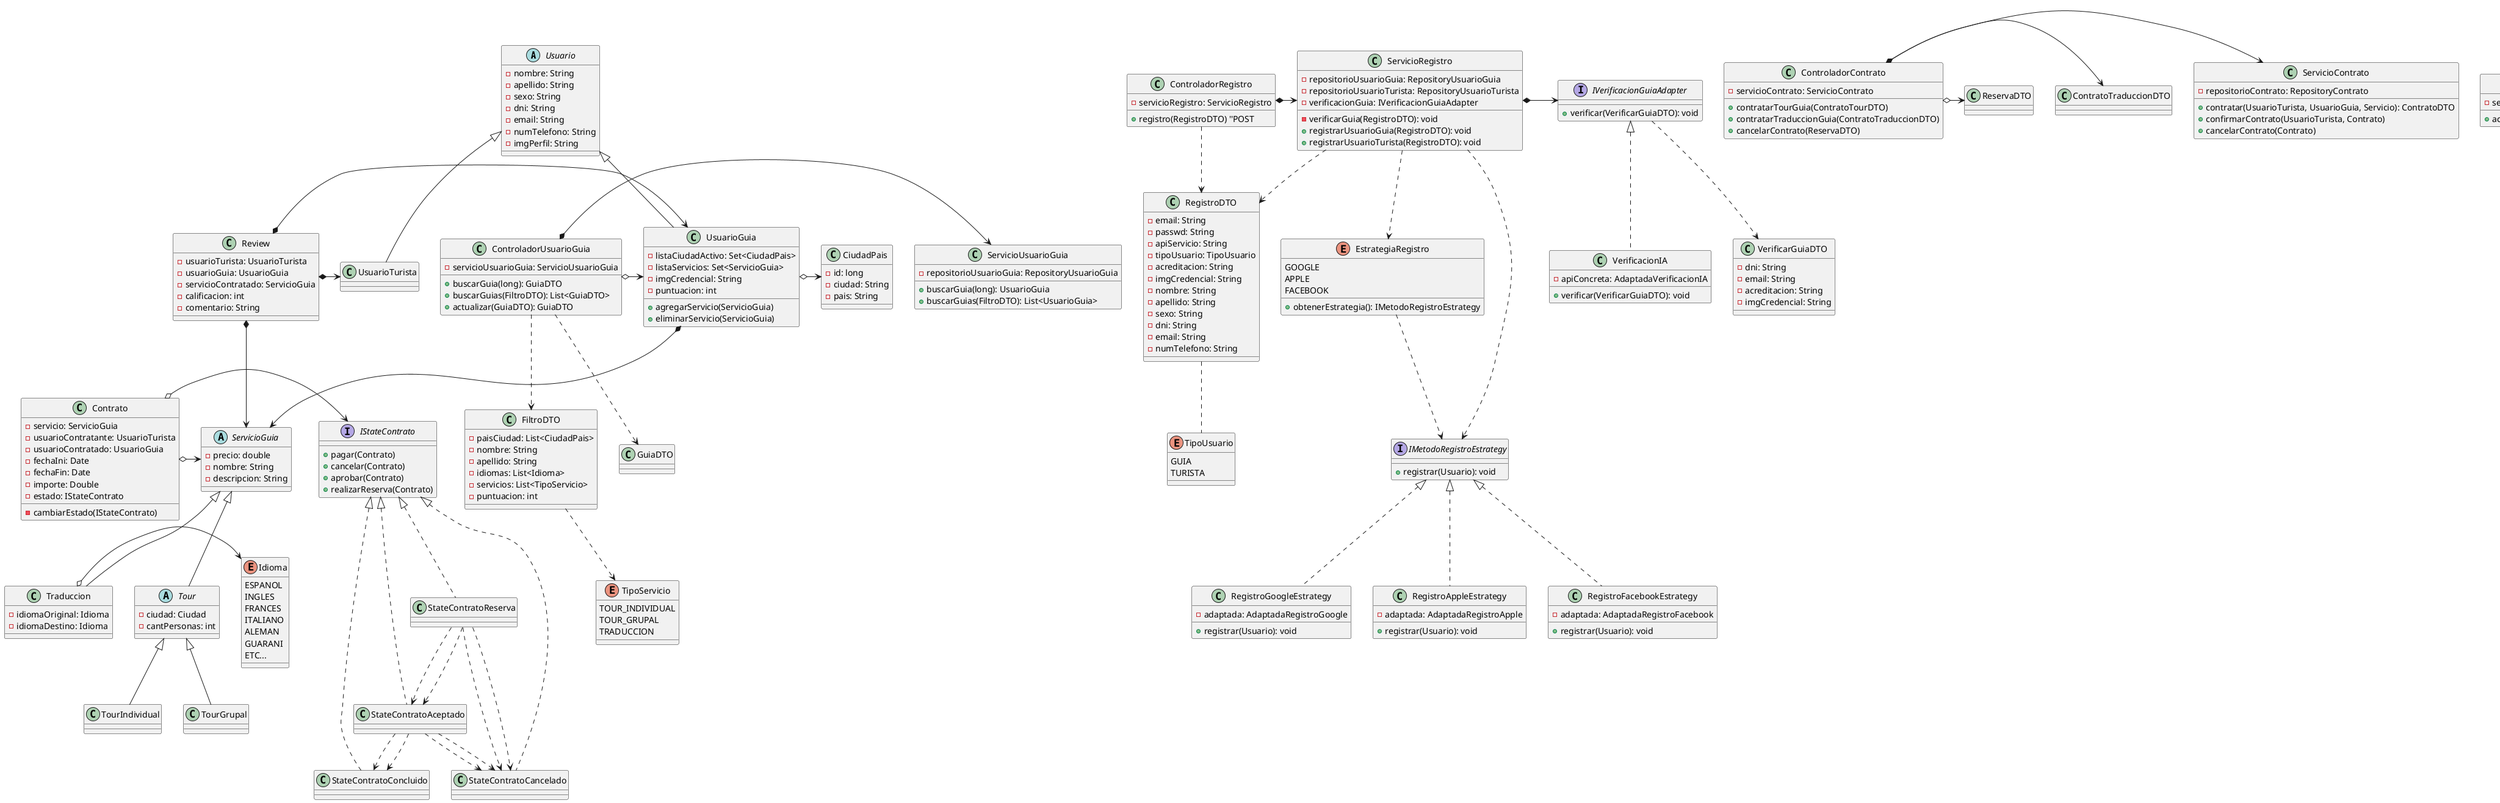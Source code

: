 @startuml TPO


''**********************************************CAPA ENTIDADES**********************************************

abstract class Usuario{
    - nombre: String
    - apellido: String
    - sexo: String
    - dni: String
    - email: String
    - numTelefono: String
    - imgPerfil: String
    ''Nombre del archivo, planificar ubicar la imagen en un servidor publico'
}

class UsuarioGuia extends Usuario{
    - listaCiudadActivo: Set<CiudadPais>
    - listaServicios: Set<ServicioGuia>
    - imgCredencial: String
    - puntuacion: int

    + agregarServicio(ServicioGuia)
    + eliminarServicio(ServicioGuia)
}
UsuarioGuia *--> ServicioGuia
UsuarioGuia o-> CiudadPais

class UsuarioTurista extends Usuario{
}

abstract class ServicioGuia{
    - precio: double
    ''ver como aplica en las traducciones, si cobra tarifa por hora/dia/archivo/precio base
    - nombre: String
    - descripcion: String
}

abstract class Tour extends ServicioGuia{
    - ciudad: Ciudad
    - cantPersonas: int
}

class TourIndividual extends Tour{}

class TourGrupal extends Tour{
}

class Traduccion extends ServicioGuia{
    - idiomaOriginal: Idioma
    - idiomaDestino: Idioma
}
Traduccion o-> Idioma


class CiudadPais{
    - id: long
    - ciudad: String
    - pais: String
}


class Contrato{
    - servicio: ServicioGuia
    - usuarioContratante: UsuarioTurista
    - usuarioContratado: UsuarioGuia
    - fechaIni: Date
    - fechaFin: Date
    - importe: Double
    - estado: IStateContrato


    - cambiarEstado(IStateContrato)
}
Contrato o-> IStateContrato
Contrato o-> ServicioGuia

class Review{
    - usuarioTurista: UsuarioTurista
    - usuarioGuia: UsuarioGuia
    - servicioContratado: ServicioGuia
    - calificacion: int 
    ''del 1 al 10
    - comentario: String
}
Review *-> UsuarioTurista
Review *-> UsuarioGuia
Review *-> ServicioGuia

interface INotificacion{
    + notificar(UsuarioDestino, mensaje)
}

class NotificationSender implements INotificacion{

}

interface ISistemaPago{
    + cobrar()
    + transferir()
    + depositar()
}

interface IStateContrato{
    + pagar(Contrato)
    + cancelar(Contrato)
    + aprobar(Contrato)
    + realizarReserva(Contrato)
}

class StateContratoReserva implements IStateContrato{}
class StateContratoAceptado implements IStateContrato{}
class StateContratoConcluido implements IStateContrato{}
class StateContratoCancelado implements IStateContrato{}
StateContratoReserva ..> StateContratoCancelado
StateContratoReserva ..> StateContratoAceptado
StateContratoAceptado ..> StateContratoConcluido
StateContratoAceptado ..> StateContratoCancelado


class Pago{

    - id: long
    - monto: double
    - estado: String
}

''**********************************************CAPA ENUMS**********************************************

enum Idioma{
    ESPANOL
    INGLES
    FRANCES
    ITALIANO
    ALEMAN
    GUARANI
    ETC...
}

enum TipoUsuario{
    GUIA
    TURISTA
}

enum TipoServicio{
    TOUR_INDIVIDUAL
    TOUR_GRUPAL
    TRADUCCION
}


''**********************************************CAPA DTO**********************************************

/'class EstadoVerificacionDTO{
    - email: String
    - estado: Boolean
}'/

class RegistroDTO{
    - email: String
    - passwd: String
    - apiServicio: String
    - tipoUsuario: TipoUsuario
    - acreditacion: String
    - imgCredencial: String
    - nombre: String
    - apellido: String
    - sexo: String
    - dni: String
    - email: String
    - numTelefono: String
    ''Incluir foto de perfil? O se plantea para actualizarse una vez registrado?
}
RegistroDTO .. TipoUsuario

class FiltroDTO{
    - paisCiudad: List<CiudadPais>
    - nombre: String
    - apellido: String
    - idiomas: List<Idioma>
    - servicios: List<TipoServicio>
    - puntuacion: int
}
FiltroDTO ..> TipoServicio


ServicioRegistro *-> IVerificacionGuiaAdapter
ControladorRegistro *-> ServicioRegistro
ServicioRegistro ..> EstrategiaRegistro

enum EstrategiaRegistro {
    GOOGLE
    APPLE
    FACEBOOK
    + obtenerEstrategia(): IMetodoRegistroEstrategy
}

EstrategiaRegistro ..> IMetodoRegistroEstrategy

interface IMetodoRegistroEstrategy{
    + registrar(Usuario): void 
}

class RegistroGoogleEstrategy implements IMetodoRegistroEstrategy{
    - adaptada: AdaptadaRegistroGoogle
    + registrar(Usuario): void 
}
class RegistroAppleEstrategy implements IMetodoRegistroEstrategy{
    - adaptada: AdaptadaRegistroApple
    + registrar(Usuario): void 
}
class RegistroFacebookEstrategy implements IMetodoRegistroEstrategy{
    - adaptada: AdaptadaRegistroFacebook
    + registrar(Usuario): void 
}

''IMetodoRegistroEstrategy ..> Usuario

ControladorRegistro ..> RegistroDTO


interface IVerificacionGuiaAdapter{
    + verificar(VerificarGuiaDTO): void
}

class VerificacionIA implements IVerificacionGuiaAdapter{
    - apiConcreta: AdaptadaVerificacionIA

    + verificar(VerificarGuiaDTO): void
}

class VerificarGuiaDTO {
    - dni: String
    - email: String
    - acreditacion: String
    - imgCredencial: String
}

''No se donde poner esto por el momento :v
''Sabemos que son diferentes API para los diferentes metoods, asique seguro nos va a estar pidiendo implentar patron Adapter



StateContratoReserva ..> StateContratoCancelado
StateContratoReserva ..> StateContratoAceptado
StateContratoAceptado ..> StateContratoConcluido
StateContratoAceptado ..> StateContratoCancelado
IVerificacionGuiaAdapter ..> VerificarGuiaDTO

''**********************************************CAPA REPOSITORIOS**********************************************
/'
interface IRepository{
    + save(A)
    + update(A)
    + delete(long)
    + get(long)
    + find(...String) 'query?
}

class RepositoryUsuarioGuia{
    + buscarGuia(long): UsuarioGuia
    + buscarGuias(List<Long>, String, String,
         List<String>, List<String>, int)
}
RepositoryUsuarioGuia o--> UsuarioGuia

class RepositoryUsuarioTurista {

}
RepositoryUsuarioTurista o--> UsuarioTurista

class RepositoryContrato {

}
RepositoryContrato o--> Contrato

class RepositoryCiudadPais {

}
RepositoryCiudadPais o--> CiudadPais

class RepositoryTraduccion {

}
RepositoryTraduccion o--> Traduccion

class RepositoryServicioGuia {

}
RepositoryServicioGuia o--> ServicioGuia


class RepositoryReview {

}
RepositoryReview o--> Review


class RepositoryPago {

}
RepositoryPago o--> Pago

ServicioPago *-> RepositoryPago
ServicioServicio *-> RepositoryServicioGuia
ServicioContrato *-> RepositoryContrato
ServicioUsuarioTurista *-> RepositoryUsuarioTurista
ServicioUsuarioGuia *--> RepositoryUsuarioGuia
ServicioRegistro *-> RepositoryUsuarioGuia
ServicioRegistro *-> RepositoryUsuarioTurista
ServicioReview *-> RepositoryReview

'/

''**********************************************CAPA CONTROLADOR**********************************************
class ControladorContrato{
    - servicioContrato: ServicioContrato

    + contratarTourGuia(ContratoTourDTO)
    + contratarTraduccionGuia(ContratoTraduccionDTO)
    + cancelarContrato(ReservaDTO)
}
ControladorContrato *-> ServicioContrato
ControladorContrato o-> ContratoTraduccionDTO
ControladorContrato o-> ReservaDTO

class ControladorUsuarioTurista{
    - servicioTurista: ServicioUsuarioTurista

    + actualizar(TuristaDTO): TuristaDTO
}
ControladorUsuarioTurista *-> ServicioUsuarioTurista


'Estos metodos capas tiene mas sentido meterlos todo en un solo controlador por ejemplo: ControladorUsuarioTurista
class ControladorUsuarioGuia{
    - servicioUsuarioGuia: ServicioUsuarioGuia

    + buscarGuia(long): GuiaDTO
    + buscarGuias(FiltroDTO): List<GuiaDTO>
    + actualizar(GuiaDTO): GuiaDTO
}
ControladorUsuarioGuia *-> ServicioUsuarioGuia
ControladorUsuarioGuia ..> FiltroDTO
ControladorUsuarioGuia o-> UsuarioGuia
ControladorUsuarioGuia ..> GuiaDTO

class ControladorRegistro{
    - servicioRegistro: ServicioRegistro

    + registro(RegistroDTO) ''POST
}

/'
class ControladorIA{
    ''PREGUNTAR AL PROFE!!!
    + confirmarVerificacion(EstadoVerificacionDTO)
    - enviarPush(EstadoVerificacionDTO)
    ''Cola de mensajes, no sabemos etapa de tiempo
}
ControladorIA o-> EstadoVerificacionDTO'/

class ControladorPago{
    - servicioPago: ServicioPago

    + pagar(PagoDTO)
}
ControladorPago *-> ServicioPago
ControladorPago o-> PagoDTO

class ControladorReview{
    - servicioReview: ServicioReview

    + obtenerReviews(): List<ReviewDTO>
    + publicarReview(ReviewDTO): ReviewDTO
    + modificarReview(long, ReviewDTO): ReviewDTO
}

ControladorReview *-> ServicioReview
ControladorReview o-> ReviewDTO

class ControladorServicio{
    - servicioServicio: ServicioServicio

    'idGuia, Servicio
    + registrarServicio(long, ServicioDTO)
    + eliminarServicio(ServicioDTO)
}
ControladorServicio *-> ServicioServicio

''**********************************************CAPA SERVICIOS**********************************************

class ServicioUsuarioGuia{
    - repositorioUsuarioGuia: RepositoryUsuarioGuia

    + buscarGuia(long): UsuarioGuia
    + buscarGuias(FiltroDTO): List<UsuarioGuia>
}

class ServicioRegistro{
    - repositorioUsuarioGuia: RepositoryUsuarioGuia
    - repositorioUsuarioTurista: RepositoryUsuarioTurista
    - verificacionGuia: IVerificacionGuiaAdapter

    - verificarGuia(RegistroDTO): void
    + registrarUsuarioGuia(RegistroDTO): void
    + registrarUsuarioTurista(RegistroDTO): void
}

ServicioRegistro ..> RegistroDTO
ServicioRegistro ..> IMetodoRegistroEstrategy



class ServicioUsuarioTurista{
    - repositorioUsuarioTurista: RepositoryUsuarioTurista

    + modificarPerfil(long, UsuarioDTO): UsuarioDTO
}

ServicioUsuarioTurista o-> UsuarioDTO

class ServicioContrato{
    - repositorioContrato: RepositoryContrato

    + contratar(UsuarioTurista, UsuarioGuia, Servicio): ContratoDTO
    + confirmarContrato(UsuarioTurista, Contrato)
    + cancelarContrato(Contrato)
}

class ServicioServicio{
    - repositorioServicio: RepositoryServicioGuia

    + agregarServicio(UsuarioGuia, ServicioDTO): ServicioDTO
}

class ServicioPago{
    - repositorioPago: RepositoryPago
    - sistemaPago: ISistemaPago

    + pagar(long,double, double) 
    'idUsuarioPaga, Monto, codigo de pago
    + devolver()
    + multar(long, double)
    'idUsuario, Monto
}

ServicioPago *-> ISistemaPago

class ServicioReview{
    - repositorioReview: RepositoryReview

    + agregarReview()
    + actualizarReview()
    + eliminarReview()
}

@enduml